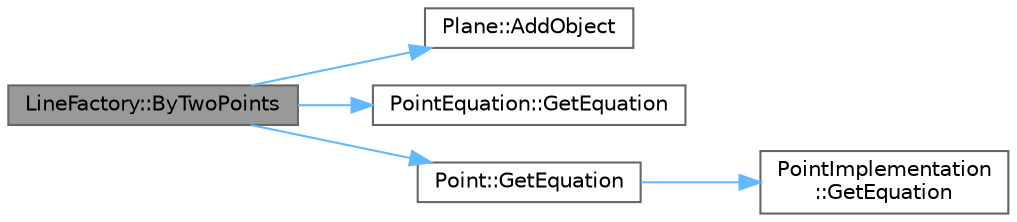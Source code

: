 digraph "LineFactory::ByTwoPoints"
{
 // LATEX_PDF_SIZE
  bgcolor="transparent";
  edge [fontname=Helvetica,fontsize=10,labelfontname=Helvetica,labelfontsize=10];
  node [fontname=Helvetica,fontsize=10,shape=box,height=0.2,width=0.9];
  rankdir="LR";
  Node1 [label="LineFactory::ByTwoPoints",height=0.2,width=0.4,color="gray40", fillcolor="grey60", style="filled", fontcolor="black",tooltip="Constructs line through two given points."];
  Node1 -> Node2 [color="steelblue1",style="solid"];
  Node2 [label="Plane::AddObject",height=0.2,width=0.4,color="grey40", fillcolor="white", style="filled",URL="$class_plane.html#ada179fa401de8aa43984ef692d89e760",tooltip="Add object to plane."];
  Node1 -> Node3 [color="steelblue1",style="solid"];
  Node3 [label="PointEquation::GetEquation",height=0.2,width=0.4,color="grey40", fillcolor="white", style="filled",URL="$struct_point_equation.html#ab4e9d4eb7db520d259dc3e4afead36d8",tooltip=" "];
  Node1 -> Node4 [color="steelblue1",style="solid"];
  Node4 [label="Point::GetEquation",height=0.2,width=0.4,color="grey40", fillcolor="white", style="filled",URL="$class_point.html#ac45889f34111c0347477f76a303c6677",tooltip="Return current equation of point."];
  Node4 -> Node5 [color="steelblue1",style="solid"];
  Node5 [label="PointImplementation\l::GetEquation",height=0.2,width=0.4,color="grey40", fillcolor="white", style="filled",URL="$class_point_implementation.html#acf2070120f5877ed5e73a0aa3eb9cf46",tooltip="Return current equation of point."];
}
